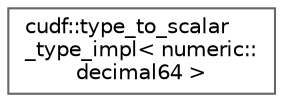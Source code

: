 digraph "类继承关系图"
{
 // LATEX_PDF_SIZE
  bgcolor="transparent";
  edge [fontname=Helvetica,fontsize=10,labelfontname=Helvetica,labelfontsize=10];
  node [fontname=Helvetica,fontsize=10,shape=box,height=0.2,width=0.4];
  rankdir="LR";
  Node0 [id="Node000000",label="cudf::type_to_scalar\l_type_impl\< numeric::\ldecimal64 \>",height=0.2,width=0.4,color="grey40", fillcolor="white", style="filled",URL="$structcudf_1_1type__to__scalar__type__impl_3_01numeric_1_1decimal64_01_4.html",tooltip=" "];
}
